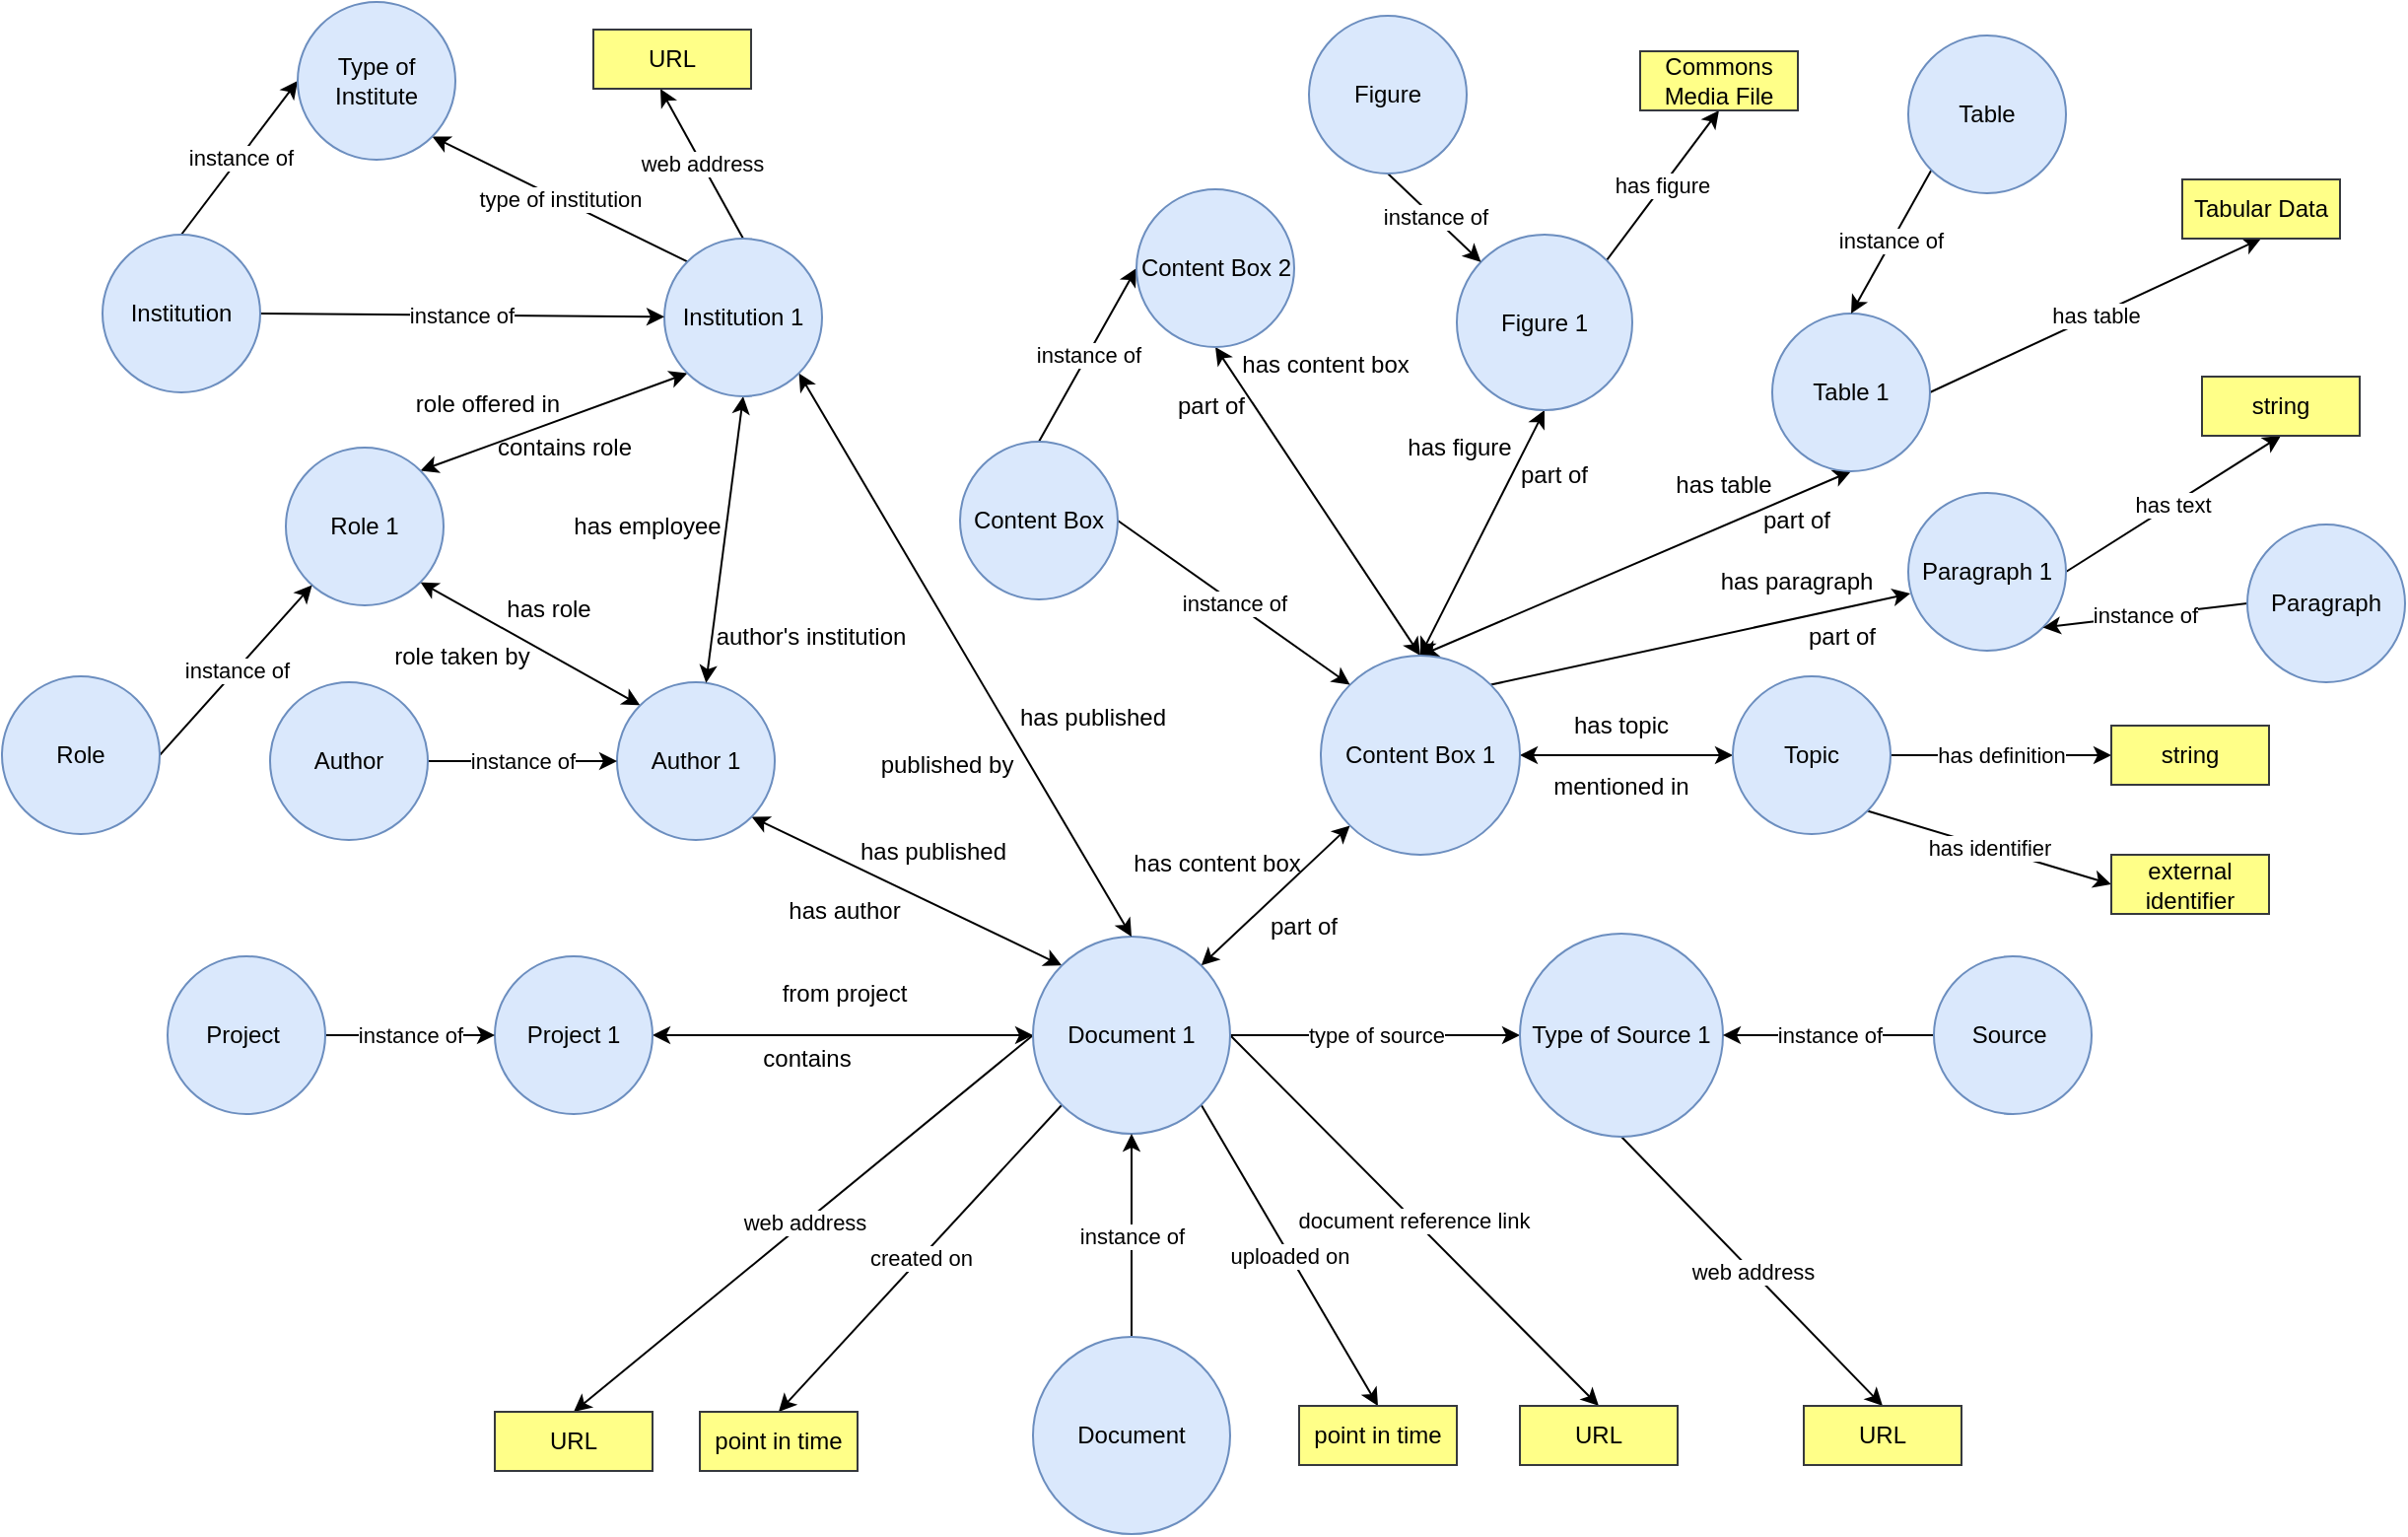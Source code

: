 <mxfile version="20.0.1" type="github">
  <diagram id="_LDIzzA4whaDLL0F4yO1" name="Page-1">
    <mxGraphModel dx="1422" dy="802" grid="0" gridSize="10" guides="1" tooltips="1" connect="1" arrows="1" fold="1" page="1" pageScale="1" pageWidth="1654" pageHeight="1169" math="0" shadow="0">
      <root>
        <mxCell id="0" />
        <mxCell id="1" parent="0" />
        <mxCell id="1YojeuiARXj40H76-YGO-9" value="created on" style="edgeStyle=none;rounded=0;orthogonalLoop=1;jettySize=auto;html=1;exitX=0;exitY=1;exitDx=0;exitDy=0;entryX=0.5;entryY=0;entryDx=0;entryDy=0;" edge="1" parent="1" source="1YojeuiARXj40H76-YGO-1" target="1YojeuiARXj40H76-YGO-4">
          <mxGeometry relative="1" as="geometry" />
        </mxCell>
        <mxCell id="1YojeuiARXj40H76-YGO-10" value="uploaded on" style="edgeStyle=none;rounded=0;orthogonalLoop=1;jettySize=auto;html=1;exitX=1;exitY=1;exitDx=0;exitDy=0;entryX=0.5;entryY=0;entryDx=0;entryDy=0;" edge="1" parent="1" source="1YojeuiARXj40H76-YGO-1" target="1YojeuiARXj40H76-YGO-5">
          <mxGeometry relative="1" as="geometry" />
        </mxCell>
        <mxCell id="1YojeuiARXj40H76-YGO-11" value="web address" style="edgeStyle=none;rounded=0;orthogonalLoop=1;jettySize=auto;html=1;exitX=0;exitY=0.5;exitDx=0;exitDy=0;entryX=0.5;entryY=0;entryDx=0;entryDy=0;" edge="1" parent="1" source="1YojeuiARXj40H76-YGO-1" target="1YojeuiARXj40H76-YGO-6">
          <mxGeometry relative="1" as="geometry" />
        </mxCell>
        <mxCell id="1YojeuiARXj40H76-YGO-12" value="document reference link" style="edgeStyle=none;rounded=0;orthogonalLoop=1;jettySize=auto;html=1;exitX=1;exitY=0.5;exitDx=0;exitDy=0;entryX=0.5;entryY=0;entryDx=0;entryDy=0;" edge="1" parent="1" source="1YojeuiARXj40H76-YGO-1" target="1YojeuiARXj40H76-YGO-7">
          <mxGeometry relative="1" as="geometry" />
        </mxCell>
        <mxCell id="1YojeuiARXj40H76-YGO-14" style="edgeStyle=none;rounded=0;orthogonalLoop=1;jettySize=auto;html=1;exitX=0;exitY=0.5;exitDx=0;exitDy=0;entryX=1;entryY=0.5;entryDx=0;entryDy=0;startArrow=classic;startFill=1;" edge="1" parent="1" source="1YojeuiARXj40H76-YGO-1" target="1YojeuiARXj40H76-YGO-13">
          <mxGeometry relative="1" as="geometry" />
        </mxCell>
        <mxCell id="1YojeuiARXj40H76-YGO-20" value="type of source" style="edgeStyle=none;rounded=0;orthogonalLoop=1;jettySize=auto;html=1;exitX=1;exitY=0.5;exitDx=0;exitDy=0;startArrow=none;startFill=0;" edge="1" parent="1" source="1YojeuiARXj40H76-YGO-1" target="1YojeuiARXj40H76-YGO-19">
          <mxGeometry relative="1" as="geometry" />
        </mxCell>
        <mxCell id="1YojeuiARXj40H76-YGO-26" style="edgeStyle=none;rounded=0;orthogonalLoop=1;jettySize=auto;html=1;exitX=0;exitY=0;exitDx=0;exitDy=0;entryX=1;entryY=1;entryDx=0;entryDy=0;startArrow=classic;startFill=1;" edge="1" parent="1" source="1YojeuiARXj40H76-YGO-1" target="1YojeuiARXj40H76-YGO-25">
          <mxGeometry relative="1" as="geometry" />
        </mxCell>
        <mxCell id="1YojeuiARXj40H76-YGO-61" style="edgeStyle=none;rounded=0;orthogonalLoop=1;jettySize=auto;html=1;exitX=1;exitY=0;exitDx=0;exitDy=0;entryX=0;entryY=1;entryDx=0;entryDy=0;startArrow=classic;startFill=1;" edge="1" parent="1" source="1YojeuiARXj40H76-YGO-1" target="1YojeuiARXj40H76-YGO-60">
          <mxGeometry relative="1" as="geometry" />
        </mxCell>
        <mxCell id="1YojeuiARXj40H76-YGO-1" value="Document 1" style="ellipse;whiteSpace=wrap;html=1;aspect=fixed;fillColor=#dae8fc;strokeColor=#6c8ebf;" vertex="1" parent="1">
          <mxGeometry x="530" y="492" width="100" height="100" as="geometry" />
        </mxCell>
        <mxCell id="1YojeuiARXj40H76-YGO-3" value="instance of" style="rounded=0;orthogonalLoop=1;jettySize=auto;html=1;exitX=0.5;exitY=0;exitDx=0;exitDy=0;" edge="1" parent="1" source="1YojeuiARXj40H76-YGO-2" target="1YojeuiARXj40H76-YGO-1">
          <mxGeometry relative="1" as="geometry" />
        </mxCell>
        <mxCell id="1YojeuiARXj40H76-YGO-2" value="Document" style="ellipse;whiteSpace=wrap;html=1;aspect=fixed;fillColor=#dae8fc;strokeColor=#6c8ebf;" vertex="1" parent="1">
          <mxGeometry x="530" y="695" width="100" height="100" as="geometry" />
        </mxCell>
        <mxCell id="1YojeuiARXj40H76-YGO-4" value="point in time" style="whiteSpace=wrap;html=1;fillColor=#ffff88;strokeColor=#36393d;" vertex="1" parent="1">
          <mxGeometry x="361" y="733" width="80" height="30" as="geometry" />
        </mxCell>
        <mxCell id="1YojeuiARXj40H76-YGO-5" value="point in time" style="whiteSpace=wrap;html=1;fillColor=#ffff88;strokeColor=#36393d;" vertex="1" parent="1">
          <mxGeometry x="665" y="730" width="80" height="30" as="geometry" />
        </mxCell>
        <mxCell id="1YojeuiARXj40H76-YGO-6" value="URL" style="whiteSpace=wrap;html=1;fillColor=#ffff88;strokeColor=#36393d;" vertex="1" parent="1">
          <mxGeometry x="257" y="733" width="80" height="30" as="geometry" />
        </mxCell>
        <mxCell id="1YojeuiARXj40H76-YGO-7" value="URL" style="whiteSpace=wrap;html=1;fillColor=#ffff88;strokeColor=#36393d;" vertex="1" parent="1">
          <mxGeometry x="777" y="730" width="80" height="30" as="geometry" />
        </mxCell>
        <mxCell id="1YojeuiARXj40H76-YGO-13" value="Project 1" style="ellipse;whiteSpace=wrap;html=1;aspect=fixed;fillColor=#dae8fc;strokeColor=#6c8ebf;" vertex="1" parent="1">
          <mxGeometry x="257" y="502" width="80" height="80" as="geometry" />
        </mxCell>
        <mxCell id="1YojeuiARXj40H76-YGO-15" value="from project" style="text;html=1;align=center;verticalAlign=middle;resizable=0;points=[];autosize=1;strokeColor=none;fillColor=none;" vertex="1" parent="1">
          <mxGeometry x="397" y="512" width="73" height="18" as="geometry" />
        </mxCell>
        <mxCell id="1YojeuiARXj40H76-YGO-16" value="contains" style="text;html=1;align=center;verticalAlign=middle;resizable=0;points=[];autosize=1;strokeColor=none;fillColor=none;" vertex="1" parent="1">
          <mxGeometry x="387" y="545" width="55" height="18" as="geometry" />
        </mxCell>
        <mxCell id="1YojeuiARXj40H76-YGO-18" value="instance of" style="edgeStyle=none;rounded=0;orthogonalLoop=1;jettySize=auto;html=1;exitX=1;exitY=0.5;exitDx=0;exitDy=0;entryX=0;entryY=0.5;entryDx=0;entryDy=0;startArrow=none;startFill=0;" edge="1" parent="1" source="1YojeuiARXj40H76-YGO-17" target="1YojeuiARXj40H76-YGO-13">
          <mxGeometry relative="1" as="geometry" />
        </mxCell>
        <mxCell id="1YojeuiARXj40H76-YGO-17" value="Project&amp;nbsp;" style="ellipse;whiteSpace=wrap;html=1;aspect=fixed;fillColor=#dae8fc;strokeColor=#6c8ebf;" vertex="1" parent="1">
          <mxGeometry x="91" y="502" width="80" height="80" as="geometry" />
        </mxCell>
        <mxCell id="1YojeuiARXj40H76-YGO-24" value="web address" style="edgeStyle=none;rounded=0;orthogonalLoop=1;jettySize=auto;html=1;exitX=0.5;exitY=1;exitDx=0;exitDy=0;entryX=0.5;entryY=0;entryDx=0;entryDy=0;startArrow=none;startFill=0;" edge="1" parent="1" source="1YojeuiARXj40H76-YGO-19" target="1YojeuiARXj40H76-YGO-23">
          <mxGeometry relative="1" as="geometry" />
        </mxCell>
        <mxCell id="1YojeuiARXj40H76-YGO-19" value="Type of Source 1" style="ellipse;whiteSpace=wrap;html=1;aspect=fixed;fillColor=#dae8fc;strokeColor=#6c8ebf;" vertex="1" parent="1">
          <mxGeometry x="777" y="490.5" width="103" height="103" as="geometry" />
        </mxCell>
        <mxCell id="1YojeuiARXj40H76-YGO-22" value="instance of" style="edgeStyle=none;rounded=0;orthogonalLoop=1;jettySize=auto;html=1;exitX=0;exitY=0.5;exitDx=0;exitDy=0;entryX=1;entryY=0.5;entryDx=0;entryDy=0;startArrow=none;startFill=0;" edge="1" parent="1" source="1YojeuiARXj40H76-YGO-21" target="1YojeuiARXj40H76-YGO-19">
          <mxGeometry relative="1" as="geometry" />
        </mxCell>
        <mxCell id="1YojeuiARXj40H76-YGO-21" value="Source&amp;nbsp;" style="ellipse;whiteSpace=wrap;html=1;aspect=fixed;fillColor=#dae8fc;strokeColor=#6c8ebf;" vertex="1" parent="1">
          <mxGeometry x="987" y="502" width="80" height="80" as="geometry" />
        </mxCell>
        <mxCell id="1YojeuiARXj40H76-YGO-23" value="URL" style="whiteSpace=wrap;html=1;fillColor=#ffff88;strokeColor=#36393d;" vertex="1" parent="1">
          <mxGeometry x="921" y="730" width="80" height="30" as="geometry" />
        </mxCell>
        <mxCell id="1YojeuiARXj40H76-YGO-38" style="edgeStyle=none;rounded=0;orthogonalLoop=1;jettySize=auto;html=1;exitX=0;exitY=0;exitDx=0;exitDy=0;entryX=1;entryY=1;entryDx=0;entryDy=0;startArrow=classic;startFill=1;" edge="1" parent="1" source="1YojeuiARXj40H76-YGO-25" target="1YojeuiARXj40H76-YGO-37">
          <mxGeometry relative="1" as="geometry" />
        </mxCell>
        <mxCell id="1YojeuiARXj40H76-YGO-25" value="Author 1" style="ellipse;whiteSpace=wrap;html=1;aspect=fixed;fillColor=#dae8fc;strokeColor=#6c8ebf;" vertex="1" parent="1">
          <mxGeometry x="319" y="363" width="80" height="80" as="geometry" />
        </mxCell>
        <mxCell id="1YojeuiARXj40H76-YGO-27" value="has published" style="text;html=1;align=center;verticalAlign=middle;resizable=0;points=[];autosize=1;strokeColor=none;fillColor=none;" vertex="1" parent="1">
          <mxGeometry x="437" y="440" width="84" height="18" as="geometry" />
        </mxCell>
        <mxCell id="1YojeuiARXj40H76-YGO-28" value="has author" style="text;html=1;align=center;verticalAlign=middle;resizable=0;points=[];autosize=1;strokeColor=none;fillColor=none;" vertex="1" parent="1">
          <mxGeometry x="400" y="470" width="67" height="18" as="geometry" />
        </mxCell>
        <mxCell id="1YojeuiARXj40H76-YGO-30" value="instance of" style="edgeStyle=none;rounded=0;orthogonalLoop=1;jettySize=auto;html=1;exitX=1;exitY=0.5;exitDx=0;exitDy=0;startArrow=none;startFill=0;" edge="1" parent="1" source="1YojeuiARXj40H76-YGO-29" target="1YojeuiARXj40H76-YGO-25">
          <mxGeometry relative="1" as="geometry" />
        </mxCell>
        <mxCell id="1YojeuiARXj40H76-YGO-29" value="Author" style="ellipse;whiteSpace=wrap;html=1;aspect=fixed;fillColor=#dae8fc;strokeColor=#6c8ebf;" vertex="1" parent="1">
          <mxGeometry x="143" y="363" width="80" height="80" as="geometry" />
        </mxCell>
        <mxCell id="1YojeuiARXj40H76-YGO-34" style="edgeStyle=none;rounded=0;orthogonalLoop=1;jettySize=auto;html=1;exitX=1;exitY=1;exitDx=0;exitDy=0;entryX=0.5;entryY=0;entryDx=0;entryDy=0;startArrow=classic;startFill=1;" edge="1" parent="1" source="1YojeuiARXj40H76-YGO-31" target="1YojeuiARXj40H76-YGO-1">
          <mxGeometry relative="1" as="geometry" />
        </mxCell>
        <mxCell id="1YojeuiARXj40H76-YGO-41" style="edgeStyle=none;rounded=0;orthogonalLoop=1;jettySize=auto;html=1;exitX=0;exitY=1;exitDx=0;exitDy=0;entryX=1;entryY=0;entryDx=0;entryDy=0;startArrow=classic;startFill=1;" edge="1" parent="1" source="1YojeuiARXj40H76-YGO-31" target="1YojeuiARXj40H76-YGO-37">
          <mxGeometry relative="1" as="geometry" />
        </mxCell>
        <mxCell id="1YojeuiARXj40H76-YGO-45" value="type of institution" style="edgeStyle=none;rounded=0;orthogonalLoop=1;jettySize=auto;html=1;exitX=0;exitY=0;exitDx=0;exitDy=0;entryX=1;entryY=1;entryDx=0;entryDy=0;startArrow=none;startFill=0;" edge="1" parent="1" source="1YojeuiARXj40H76-YGO-31" target="1YojeuiARXj40H76-YGO-44">
          <mxGeometry relative="1" as="geometry" />
        </mxCell>
        <mxCell id="1YojeuiARXj40H76-YGO-48" value="web address" style="edgeStyle=none;rounded=0;orthogonalLoop=1;jettySize=auto;html=1;exitX=0.5;exitY=0;exitDx=0;exitDy=0;entryX=0.425;entryY=1;entryDx=0;entryDy=0;entryPerimeter=0;startArrow=none;startFill=0;" edge="1" parent="1" source="1YojeuiARXj40H76-YGO-31" target="1YojeuiARXj40H76-YGO-46">
          <mxGeometry relative="1" as="geometry" />
        </mxCell>
        <mxCell id="1YojeuiARXj40H76-YGO-56" style="edgeStyle=none;rounded=0;orthogonalLoop=1;jettySize=auto;html=1;exitX=0.5;exitY=1;exitDx=0;exitDy=0;startArrow=classic;startFill=1;" edge="1" parent="1" source="1YojeuiARXj40H76-YGO-31" target="1YojeuiARXj40H76-YGO-25">
          <mxGeometry relative="1" as="geometry" />
        </mxCell>
        <mxCell id="1YojeuiARXj40H76-YGO-31" value="Institution 1" style="ellipse;whiteSpace=wrap;html=1;aspect=fixed;fillColor=#dae8fc;strokeColor=#6c8ebf;" vertex="1" parent="1">
          <mxGeometry x="343" y="138" width="80" height="80" as="geometry" />
        </mxCell>
        <mxCell id="1YojeuiARXj40H76-YGO-33" value="instance of" style="edgeStyle=none;rounded=0;orthogonalLoop=1;jettySize=auto;html=1;exitX=1;exitY=0.5;exitDx=0;exitDy=0;startArrow=none;startFill=0;" edge="1" parent="1" source="1YojeuiARXj40H76-YGO-32" target="1YojeuiARXj40H76-YGO-31">
          <mxGeometry relative="1" as="geometry" />
        </mxCell>
        <mxCell id="1YojeuiARXj40H76-YGO-51" value="instance of" style="edgeStyle=none;rounded=0;orthogonalLoop=1;jettySize=auto;html=1;exitX=0.5;exitY=0;exitDx=0;exitDy=0;entryX=0;entryY=0.5;entryDx=0;entryDy=0;startArrow=none;startFill=0;" edge="1" parent="1" source="1YojeuiARXj40H76-YGO-32" target="1YojeuiARXj40H76-YGO-44">
          <mxGeometry relative="1" as="geometry" />
        </mxCell>
        <mxCell id="1YojeuiARXj40H76-YGO-32" value="Institution" style="ellipse;whiteSpace=wrap;html=1;aspect=fixed;fillColor=#dae8fc;strokeColor=#6c8ebf;" vertex="1" parent="1">
          <mxGeometry x="58" y="136" width="80" height="80" as="geometry" />
        </mxCell>
        <mxCell id="1YojeuiARXj40H76-YGO-35" value="has published" style="text;html=1;align=center;verticalAlign=middle;resizable=0;points=[];autosize=1;strokeColor=none;fillColor=none;" vertex="1" parent="1">
          <mxGeometry x="518" y="372" width="84" height="18" as="geometry" />
        </mxCell>
        <mxCell id="1YojeuiARXj40H76-YGO-36" value="published by" style="text;html=1;align=center;verticalAlign=middle;resizable=0;points=[];autosize=1;strokeColor=none;fillColor=none;" vertex="1" parent="1">
          <mxGeometry x="447" y="396" width="77" height="18" as="geometry" />
        </mxCell>
        <mxCell id="1YojeuiARXj40H76-YGO-37" value="Role 1" style="ellipse;whiteSpace=wrap;html=1;aspect=fixed;fillColor=#dae8fc;strokeColor=#6c8ebf;" vertex="1" parent="1">
          <mxGeometry x="151" y="244" width="80" height="80" as="geometry" />
        </mxCell>
        <mxCell id="1YojeuiARXj40H76-YGO-39" value="has role" style="text;html=1;align=center;verticalAlign=middle;resizable=0;points=[];autosize=1;strokeColor=none;fillColor=none;" vertex="1" parent="1">
          <mxGeometry x="257" y="317" width="53" height="18" as="geometry" />
        </mxCell>
        <mxCell id="1YojeuiARXj40H76-YGO-40" value="role taken by" style="text;html=1;align=center;verticalAlign=middle;resizable=0;points=[];autosize=1;strokeColor=none;fillColor=none;" vertex="1" parent="1">
          <mxGeometry x="200" y="341" width="79" height="18" as="geometry" />
        </mxCell>
        <mxCell id="1YojeuiARXj40H76-YGO-42" value="contains role" style="text;html=1;align=center;verticalAlign=middle;resizable=0;points=[];autosize=1;strokeColor=none;fillColor=none;" vertex="1" parent="1">
          <mxGeometry x="253" y="235" width="78" height="18" as="geometry" />
        </mxCell>
        <mxCell id="1YojeuiARXj40H76-YGO-43" value="role offered in" style="text;html=1;align=center;verticalAlign=middle;resizable=0;points=[];autosize=1;strokeColor=none;fillColor=none;" vertex="1" parent="1">
          <mxGeometry x="211" y="213" width="83" height="18" as="geometry" />
        </mxCell>
        <mxCell id="1YojeuiARXj40H76-YGO-44" value="Type of Institute" style="ellipse;whiteSpace=wrap;html=1;aspect=fixed;fillColor=#dae8fc;strokeColor=#6c8ebf;" vertex="1" parent="1">
          <mxGeometry x="157" y="18" width="80" height="80" as="geometry" />
        </mxCell>
        <mxCell id="1YojeuiARXj40H76-YGO-46" value="URL" style="whiteSpace=wrap;html=1;fillColor=#ffff88;strokeColor=#36393d;" vertex="1" parent="1">
          <mxGeometry x="307" y="32" width="80" height="30" as="geometry" />
        </mxCell>
        <mxCell id="1YojeuiARXj40H76-YGO-55" value="instance of" style="edgeStyle=none;rounded=0;orthogonalLoop=1;jettySize=auto;html=1;exitX=1;exitY=0.5;exitDx=0;exitDy=0;startArrow=none;startFill=0;" edge="1" parent="1" source="1YojeuiARXj40H76-YGO-53" target="1YojeuiARXj40H76-YGO-37">
          <mxGeometry relative="1" as="geometry" />
        </mxCell>
        <mxCell id="1YojeuiARXj40H76-YGO-53" value="Role" style="ellipse;whiteSpace=wrap;html=1;aspect=fixed;fillColor=#dae8fc;strokeColor=#6c8ebf;" vertex="1" parent="1">
          <mxGeometry x="7" y="360" width="80" height="80" as="geometry" />
        </mxCell>
        <mxCell id="1YojeuiARXj40H76-YGO-57" value="has employee" style="text;html=1;align=center;verticalAlign=middle;resizable=0;points=[];autosize=1;strokeColor=none;fillColor=none;" vertex="1" parent="1">
          <mxGeometry x="291" y="275" width="85" height="18" as="geometry" />
        </mxCell>
        <mxCell id="1YojeuiARXj40H76-YGO-58" value="author&#39;s institution" style="text;html=1;align=center;verticalAlign=middle;resizable=0;points=[];autosize=1;strokeColor=none;fillColor=none;" vertex="1" parent="1">
          <mxGeometry x="364" y="331" width="106" height="18" as="geometry" />
        </mxCell>
        <mxCell id="1YojeuiARXj40H76-YGO-67" style="edgeStyle=none;rounded=0;orthogonalLoop=1;jettySize=auto;html=1;exitX=1;exitY=0.5;exitDx=0;exitDy=0;startArrow=classic;startFill=1;" edge="1" parent="1" source="1YojeuiARXj40H76-YGO-60" target="1YojeuiARXj40H76-YGO-66">
          <mxGeometry relative="1" as="geometry" />
        </mxCell>
        <mxCell id="1YojeuiARXj40H76-YGO-78" style="edgeStyle=none;rounded=0;orthogonalLoop=1;jettySize=auto;html=1;exitX=1;exitY=0;exitDx=0;exitDy=0;entryX=0.013;entryY=0.638;entryDx=0;entryDy=0;entryPerimeter=0;startArrow=none;startFill=0;" edge="1" parent="1" source="1YojeuiARXj40H76-YGO-60" target="1YojeuiARXj40H76-YGO-75">
          <mxGeometry relative="1" as="geometry" />
        </mxCell>
        <mxCell id="1YojeuiARXj40H76-YGO-81" style="edgeStyle=none;rounded=0;orthogonalLoop=1;jettySize=auto;html=1;exitX=0.5;exitY=0;exitDx=0;exitDy=0;entryX=0.5;entryY=1;entryDx=0;entryDy=0;startArrow=classic;startFill=1;" edge="1" parent="1" source="1YojeuiARXj40H76-YGO-60" target="1YojeuiARXj40H76-YGO-76">
          <mxGeometry relative="1" as="geometry" />
        </mxCell>
        <mxCell id="1YojeuiARXj40H76-YGO-84" style="edgeStyle=none;rounded=0;orthogonalLoop=1;jettySize=auto;html=1;exitX=0.5;exitY=0;exitDx=0;exitDy=0;entryX=0.5;entryY=1;entryDx=0;entryDy=0;startArrow=classic;startFill=1;" edge="1" parent="1" source="1YojeuiARXj40H76-YGO-60" target="1YojeuiARXj40H76-YGO-77">
          <mxGeometry relative="1" as="geometry" />
        </mxCell>
        <mxCell id="1YojeuiARXj40H76-YGO-88" style="edgeStyle=none;rounded=0;orthogonalLoop=1;jettySize=auto;html=1;exitX=0.5;exitY=0;exitDx=0;exitDy=0;entryX=0.5;entryY=1;entryDx=0;entryDy=0;startArrow=classic;startFill=1;" edge="1" parent="1" source="1YojeuiARXj40H76-YGO-60" target="1YojeuiARXj40H76-YGO-87">
          <mxGeometry relative="1" as="geometry" />
        </mxCell>
        <mxCell id="1YojeuiARXj40H76-YGO-60" value="Content Box 1" style="ellipse;whiteSpace=wrap;html=1;aspect=fixed;fillColor=#dae8fc;strokeColor=#6c8ebf;" vertex="1" parent="1">
          <mxGeometry x="676" y="349.5" width="101" height="101" as="geometry" />
        </mxCell>
        <mxCell id="1YojeuiARXj40H76-YGO-62" value="has content box" style="text;html=1;align=center;verticalAlign=middle;resizable=0;points=[];autosize=1;strokeColor=none;fillColor=none;" vertex="1" parent="1">
          <mxGeometry x="575" y="446" width="95" height="18" as="geometry" />
        </mxCell>
        <mxCell id="1YojeuiARXj40H76-YGO-63" value="part of" style="text;html=1;align=center;verticalAlign=middle;resizable=0;points=[];autosize=1;strokeColor=none;fillColor=none;" vertex="1" parent="1">
          <mxGeometry x="645" y="478" width="44" height="18" as="geometry" />
        </mxCell>
        <mxCell id="1YojeuiARXj40H76-YGO-65" value="instance of" style="edgeStyle=none;rounded=0;orthogonalLoop=1;jettySize=auto;html=1;exitX=1;exitY=0.5;exitDx=0;exitDy=0;entryX=0;entryY=0;entryDx=0;entryDy=0;startArrow=none;startFill=0;" edge="1" parent="1" source="1YojeuiARXj40H76-YGO-64" target="1YojeuiARXj40H76-YGO-60">
          <mxGeometry relative="1" as="geometry" />
        </mxCell>
        <mxCell id="1YojeuiARXj40H76-YGO-91" value="instance of" style="edgeStyle=none;rounded=0;orthogonalLoop=1;jettySize=auto;html=1;exitX=0.5;exitY=0;exitDx=0;exitDy=0;entryX=0;entryY=0.5;entryDx=0;entryDy=0;startArrow=none;startFill=0;" edge="1" parent="1" source="1YojeuiARXj40H76-YGO-64" target="1YojeuiARXj40H76-YGO-87">
          <mxGeometry relative="1" as="geometry" />
        </mxCell>
        <mxCell id="1YojeuiARXj40H76-YGO-64" value="Content Box" style="ellipse;whiteSpace=wrap;html=1;aspect=fixed;fillColor=#dae8fc;strokeColor=#6c8ebf;" vertex="1" parent="1">
          <mxGeometry x="493" y="241" width="80" height="80" as="geometry" />
        </mxCell>
        <mxCell id="1YojeuiARXj40H76-YGO-72" value="has definition" style="edgeStyle=none;rounded=0;orthogonalLoop=1;jettySize=auto;html=1;exitX=1;exitY=0.5;exitDx=0;exitDy=0;entryX=0;entryY=0.5;entryDx=0;entryDy=0;startArrow=none;startFill=0;" edge="1" parent="1" source="1YojeuiARXj40H76-YGO-66" target="1YojeuiARXj40H76-YGO-71">
          <mxGeometry relative="1" as="geometry" />
        </mxCell>
        <mxCell id="1YojeuiARXj40H76-YGO-73" value="has identifier" style="edgeStyle=none;rounded=0;orthogonalLoop=1;jettySize=auto;html=1;exitX=1;exitY=1;exitDx=0;exitDy=0;entryX=0;entryY=0.5;entryDx=0;entryDy=0;startArrow=none;startFill=0;" edge="1" parent="1" source="1YojeuiARXj40H76-YGO-66" target="1YojeuiARXj40H76-YGO-70">
          <mxGeometry relative="1" as="geometry" />
        </mxCell>
        <mxCell id="1YojeuiARXj40H76-YGO-66" value="Topic" style="ellipse;whiteSpace=wrap;html=1;aspect=fixed;fillColor=#dae8fc;strokeColor=#6c8ebf;" vertex="1" parent="1">
          <mxGeometry x="885" y="360" width="80" height="80" as="geometry" />
        </mxCell>
        <mxCell id="1YojeuiARXj40H76-YGO-68" value="has topic" style="text;html=1;align=center;verticalAlign=middle;resizable=0;points=[];autosize=1;strokeColor=none;fillColor=none;" vertex="1" parent="1">
          <mxGeometry x="799" y="376" width="58" height="18" as="geometry" />
        </mxCell>
        <mxCell id="1YojeuiARXj40H76-YGO-69" value="mentioned in" style="text;html=1;align=center;verticalAlign=middle;resizable=0;points=[];autosize=1;strokeColor=none;fillColor=none;" vertex="1" parent="1">
          <mxGeometry x="788.5" y="407" width="79" height="18" as="geometry" />
        </mxCell>
        <mxCell id="1YojeuiARXj40H76-YGO-70" value="external identifier" style="whiteSpace=wrap;html=1;fillColor=#ffff88;strokeColor=#36393d;" vertex="1" parent="1">
          <mxGeometry x="1077" y="450.5" width="80" height="30" as="geometry" />
        </mxCell>
        <mxCell id="1YojeuiARXj40H76-YGO-71" value="string" style="whiteSpace=wrap;html=1;fillColor=#ffff88;strokeColor=#36393d;" vertex="1" parent="1">
          <mxGeometry x="1077" y="385" width="80" height="30" as="geometry" />
        </mxCell>
        <mxCell id="1YojeuiARXj40H76-YGO-107" value="has text" style="edgeStyle=none;rounded=0;orthogonalLoop=1;jettySize=auto;html=1;exitX=1;exitY=0.5;exitDx=0;exitDy=0;entryX=0.5;entryY=1;entryDx=0;entryDy=0;startArrow=none;startFill=0;" edge="1" parent="1" source="1YojeuiARXj40H76-YGO-75" target="1YojeuiARXj40H76-YGO-95">
          <mxGeometry relative="1" as="geometry" />
        </mxCell>
        <mxCell id="1YojeuiARXj40H76-YGO-75" value="Paragraph 1" style="ellipse;whiteSpace=wrap;html=1;aspect=fixed;fillColor=#dae8fc;strokeColor=#6c8ebf;" vertex="1" parent="1">
          <mxGeometry x="974" y="267" width="80" height="80" as="geometry" />
        </mxCell>
        <mxCell id="1YojeuiARXj40H76-YGO-108" value="has table" style="edgeStyle=none;rounded=0;orthogonalLoop=1;jettySize=auto;html=1;exitX=1;exitY=0.5;exitDx=0;exitDy=0;entryX=0.5;entryY=1;entryDx=0;entryDy=0;startArrow=none;startFill=0;" edge="1" parent="1" source="1YojeuiARXj40H76-YGO-76" target="1YojeuiARXj40H76-YGO-94">
          <mxGeometry relative="1" as="geometry" />
        </mxCell>
        <mxCell id="1YojeuiARXj40H76-YGO-76" value="Table 1" style="ellipse;whiteSpace=wrap;html=1;aspect=fixed;fillColor=#dae8fc;strokeColor=#6c8ebf;" vertex="1" parent="1">
          <mxGeometry x="905" y="176" width="80" height="80" as="geometry" />
        </mxCell>
        <mxCell id="1YojeuiARXj40H76-YGO-109" value="has figure" style="edgeStyle=none;rounded=0;orthogonalLoop=1;jettySize=auto;html=1;exitX=1;exitY=0;exitDx=0;exitDy=0;entryX=0.5;entryY=1;entryDx=0;entryDy=0;startArrow=none;startFill=0;" edge="1" parent="1" source="1YojeuiARXj40H76-YGO-77" target="1YojeuiARXj40H76-YGO-93">
          <mxGeometry relative="1" as="geometry" />
        </mxCell>
        <mxCell id="1YojeuiARXj40H76-YGO-77" value="Figure 1" style="ellipse;whiteSpace=wrap;html=1;aspect=fixed;fillColor=#dae8fc;strokeColor=#6c8ebf;" vertex="1" parent="1">
          <mxGeometry x="745" y="136" width="89" height="89" as="geometry" />
        </mxCell>
        <mxCell id="1YojeuiARXj40H76-YGO-79" value="has paragraph" style="text;html=1;align=center;verticalAlign=middle;resizable=0;points=[];autosize=1;strokeColor=none;fillColor=none;" vertex="1" parent="1">
          <mxGeometry x="873" y="303" width="87" height="18" as="geometry" />
        </mxCell>
        <mxCell id="1YojeuiARXj40H76-YGO-80" value="part of" style="text;html=1;align=center;verticalAlign=middle;resizable=0;points=[];autosize=1;strokeColor=none;fillColor=none;" vertex="1" parent="1">
          <mxGeometry x="918" y="331" width="44" height="18" as="geometry" />
        </mxCell>
        <mxCell id="1YojeuiARXj40H76-YGO-82" value="has table" style="text;html=1;align=center;verticalAlign=middle;resizable=0;points=[];autosize=1;strokeColor=none;fillColor=none;" vertex="1" parent="1">
          <mxGeometry x="850" y="254" width="59" height="18" as="geometry" />
        </mxCell>
        <mxCell id="1YojeuiARXj40H76-YGO-83" value="part of" style="text;html=1;align=center;verticalAlign=middle;resizable=0;points=[];autosize=1;strokeColor=none;fillColor=none;" vertex="1" parent="1">
          <mxGeometry x="894.5" y="272" width="44" height="18" as="geometry" />
        </mxCell>
        <mxCell id="1YojeuiARXj40H76-YGO-85" value="has figure" style="text;html=1;align=center;verticalAlign=middle;resizable=0;points=[];autosize=1;strokeColor=none;fillColor=none;" vertex="1" parent="1">
          <mxGeometry x="714" y="235" width="63" height="18" as="geometry" />
        </mxCell>
        <mxCell id="1YojeuiARXj40H76-YGO-86" value="part of" style="text;html=1;align=center;verticalAlign=middle;resizable=0;points=[];autosize=1;strokeColor=none;fillColor=none;" vertex="1" parent="1">
          <mxGeometry x="772" y="249" width="44" height="18" as="geometry" />
        </mxCell>
        <mxCell id="1YojeuiARXj40H76-YGO-87" value="Content Box 2" style="ellipse;whiteSpace=wrap;html=1;aspect=fixed;fillColor=#dae8fc;strokeColor=#6c8ebf;" vertex="1" parent="1">
          <mxGeometry x="582.5" y="113" width="80" height="80" as="geometry" />
        </mxCell>
        <mxCell id="1YojeuiARXj40H76-YGO-89" value="has content box" style="text;html=1;align=center;verticalAlign=middle;resizable=0;points=[];autosize=1;strokeColor=none;fillColor=none;" vertex="1" parent="1">
          <mxGeometry x="630" y="193" width="95" height="18" as="geometry" />
        </mxCell>
        <mxCell id="1YojeuiARXj40H76-YGO-90" value="part of" style="text;html=1;align=center;verticalAlign=middle;resizable=0;points=[];autosize=1;strokeColor=none;fillColor=none;" vertex="1" parent="1">
          <mxGeometry x="598" y="214" width="44" height="18" as="geometry" />
        </mxCell>
        <mxCell id="1YojeuiARXj40H76-YGO-93" value="Commons Media File" style="whiteSpace=wrap;html=1;fillColor=#ffff88;strokeColor=#36393d;" vertex="1" parent="1">
          <mxGeometry x="838" y="43" width="80" height="30" as="geometry" />
        </mxCell>
        <mxCell id="1YojeuiARXj40H76-YGO-94" value="Tabular Data" style="whiteSpace=wrap;html=1;fillColor=#ffff88;strokeColor=#36393d;" vertex="1" parent="1">
          <mxGeometry x="1113" y="108" width="80" height="30" as="geometry" />
        </mxCell>
        <mxCell id="1YojeuiARXj40H76-YGO-95" value="string" style="whiteSpace=wrap;html=1;fillColor=#ffff88;strokeColor=#36393d;" vertex="1" parent="1">
          <mxGeometry x="1123" y="208" width="80" height="30" as="geometry" />
        </mxCell>
        <mxCell id="1YojeuiARXj40H76-YGO-117" value="instance of" style="edgeStyle=none;rounded=0;orthogonalLoop=1;jettySize=auto;html=1;exitX=0;exitY=0.5;exitDx=0;exitDy=0;entryX=1;entryY=1;entryDx=0;entryDy=0;startArrow=none;startFill=0;" edge="1" parent="1" source="1YojeuiARXj40H76-YGO-111" target="1YojeuiARXj40H76-YGO-75">
          <mxGeometry relative="1" as="geometry" />
        </mxCell>
        <mxCell id="1YojeuiARXj40H76-YGO-111" value="Paragraph" style="ellipse;whiteSpace=wrap;html=1;aspect=fixed;fillColor=#dae8fc;strokeColor=#6c8ebf;" vertex="1" parent="1">
          <mxGeometry x="1146" y="283" width="80" height="80" as="geometry" />
        </mxCell>
        <mxCell id="1YojeuiARXj40H76-YGO-116" value="instance of" style="edgeStyle=none;rounded=0;orthogonalLoop=1;jettySize=auto;html=1;exitX=0;exitY=1;exitDx=0;exitDy=0;entryX=0.5;entryY=0;entryDx=0;entryDy=0;startArrow=none;startFill=0;" edge="1" parent="1" source="1YojeuiARXj40H76-YGO-112" target="1YojeuiARXj40H76-YGO-76">
          <mxGeometry relative="1" as="geometry" />
        </mxCell>
        <mxCell id="1YojeuiARXj40H76-YGO-112" value="Table" style="ellipse;whiteSpace=wrap;html=1;aspect=fixed;fillColor=#dae8fc;strokeColor=#6c8ebf;" vertex="1" parent="1">
          <mxGeometry x="974" y="35" width="80" height="80" as="geometry" />
        </mxCell>
        <mxCell id="1YojeuiARXj40H76-YGO-115" value="instance of" style="edgeStyle=none;rounded=0;orthogonalLoop=1;jettySize=auto;html=1;exitX=0.5;exitY=1;exitDx=0;exitDy=0;startArrow=none;startFill=0;" edge="1" parent="1" source="1YojeuiARXj40H76-YGO-113" target="1YojeuiARXj40H76-YGO-77">
          <mxGeometry relative="1" as="geometry" />
        </mxCell>
        <mxCell id="1YojeuiARXj40H76-YGO-113" value="Figure" style="ellipse;whiteSpace=wrap;html=1;aspect=fixed;fillColor=#dae8fc;strokeColor=#6c8ebf;" vertex="1" parent="1">
          <mxGeometry x="670" y="25" width="80" height="80" as="geometry" />
        </mxCell>
      </root>
    </mxGraphModel>
  </diagram>
</mxfile>
